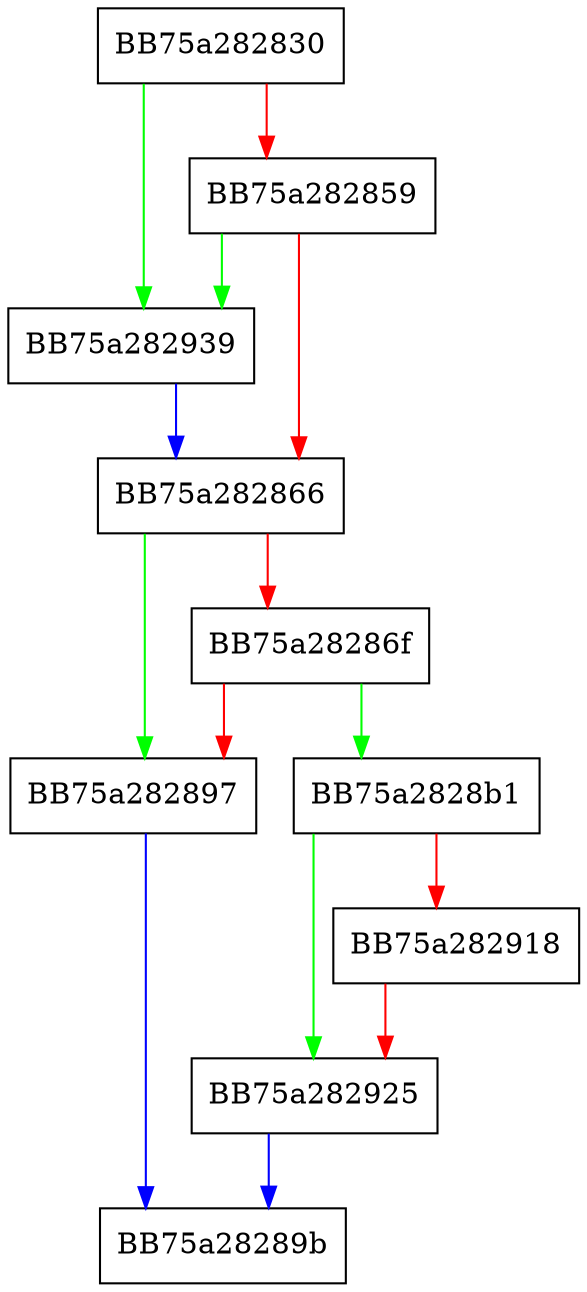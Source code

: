 digraph DoCacheQueryEx {
  node [shape="box"];
  graph [splines=ortho];
  BB75a282830 -> BB75a282939 [color="green"];
  BB75a282830 -> BB75a282859 [color="red"];
  BB75a282859 -> BB75a282939 [color="green"];
  BB75a282859 -> BB75a282866 [color="red"];
  BB75a282866 -> BB75a282897 [color="green"];
  BB75a282866 -> BB75a28286f [color="red"];
  BB75a28286f -> BB75a2828b1 [color="green"];
  BB75a28286f -> BB75a282897 [color="red"];
  BB75a282897 -> BB75a28289b [color="blue"];
  BB75a2828b1 -> BB75a282925 [color="green"];
  BB75a2828b1 -> BB75a282918 [color="red"];
  BB75a282918 -> BB75a282925 [color="red"];
  BB75a282925 -> BB75a28289b [color="blue"];
  BB75a282939 -> BB75a282866 [color="blue"];
}